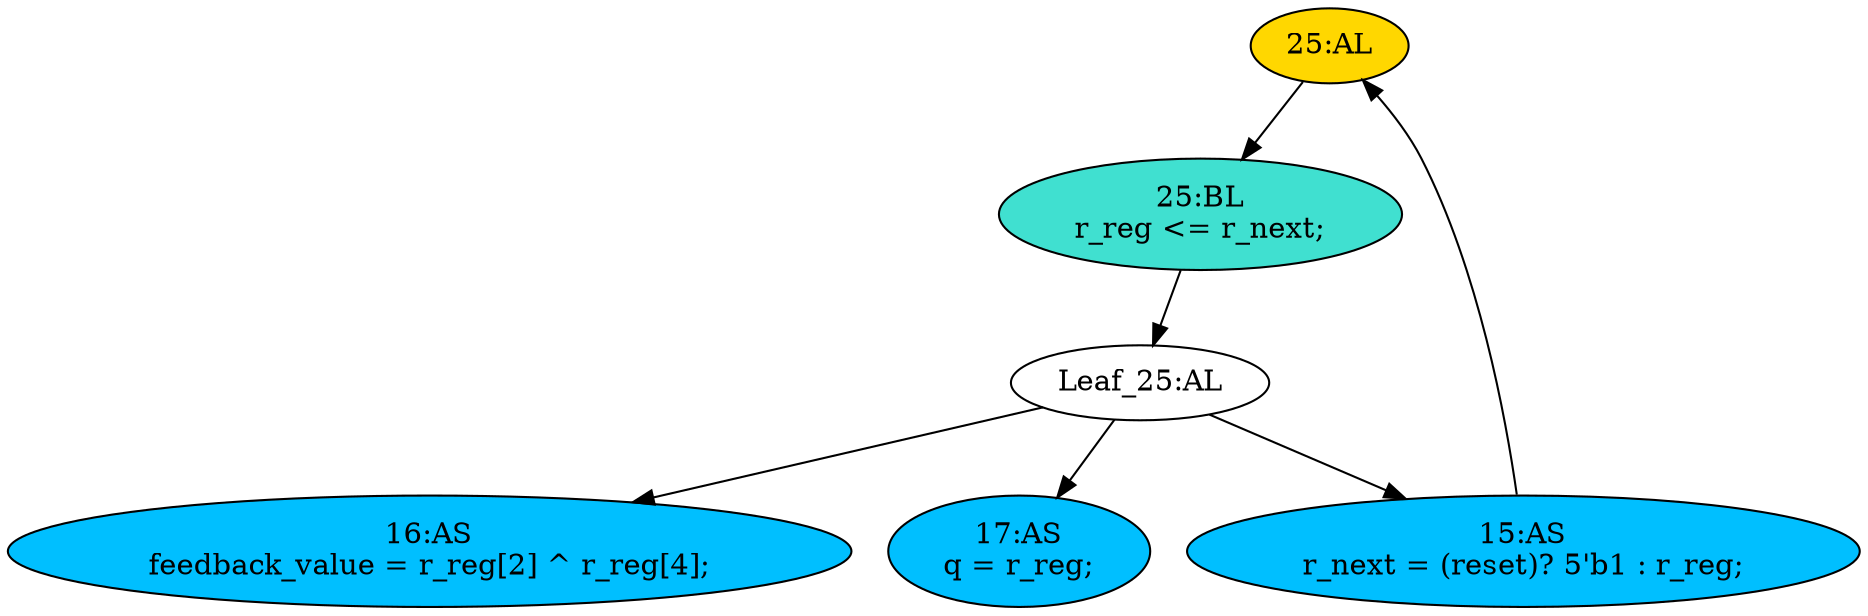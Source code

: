 strict digraph "compose( ,  )" {
	node [label="\N"];
	"25:AL"	[ast="<pyverilog.vparser.ast.Always object at 0x7f55565bd6d0>",
		clk_sens=True,
		fillcolor=gold,
		label="25:AL",
		sens="['clk']",
		statements="[]",
		style=filled,
		typ=Always,
		use_var="['r_next']"];
	"25:BL"	[ast="<pyverilog.vparser.ast.Block object at 0x7f55565b1550>",
		fillcolor=turquoise,
		label="25:BL
r_reg <= r_next;",
		statements="[<pyverilog.vparser.ast.NonblockingSubstitution object at 0x7f55565bdd10>]",
		style=filled,
		typ=Block];
	"25:AL" -> "25:BL"	[cond="[]",
		lineno=None];
	"Leaf_25:AL"	[def_var="['r_reg']",
		label="Leaf_25:AL"];
	"16:AS"	[ast="<pyverilog.vparser.ast.Assign object at 0x7f555654ecd0>",
		def_var="['feedback_value']",
		fillcolor=deepskyblue,
		label="16:AS
feedback_value = r_reg[2] ^ r_reg[4];",
		statements="[]",
		style=filled,
		typ=Assign,
		use_var="['r_reg', 'r_reg']"];
	"Leaf_25:AL" -> "16:AS";
	"15:AS"	[ast="<pyverilog.vparser.ast.Assign object at 0x7f55565a3d10>",
		def_var="['r_next']",
		fillcolor=deepskyblue,
		label="15:AS
r_next = (reset)? 5'b1 : r_reg;",
		statements="[]",
		style=filled,
		typ=Assign,
		use_var="['reset', 'r_reg']"];
	"Leaf_25:AL" -> "15:AS";
	"17:AS"	[ast="<pyverilog.vparser.ast.Assign object at 0x7f55565b1450>",
		def_var="['q']",
		fillcolor=deepskyblue,
		label="17:AS
q = r_reg;",
		statements="[]",
		style=filled,
		typ=Assign,
		use_var="['r_reg']"];
	"Leaf_25:AL" -> "17:AS";
	"25:BL" -> "Leaf_25:AL"	[cond="[]",
		lineno=None];
	"15:AS" -> "25:AL";
}
